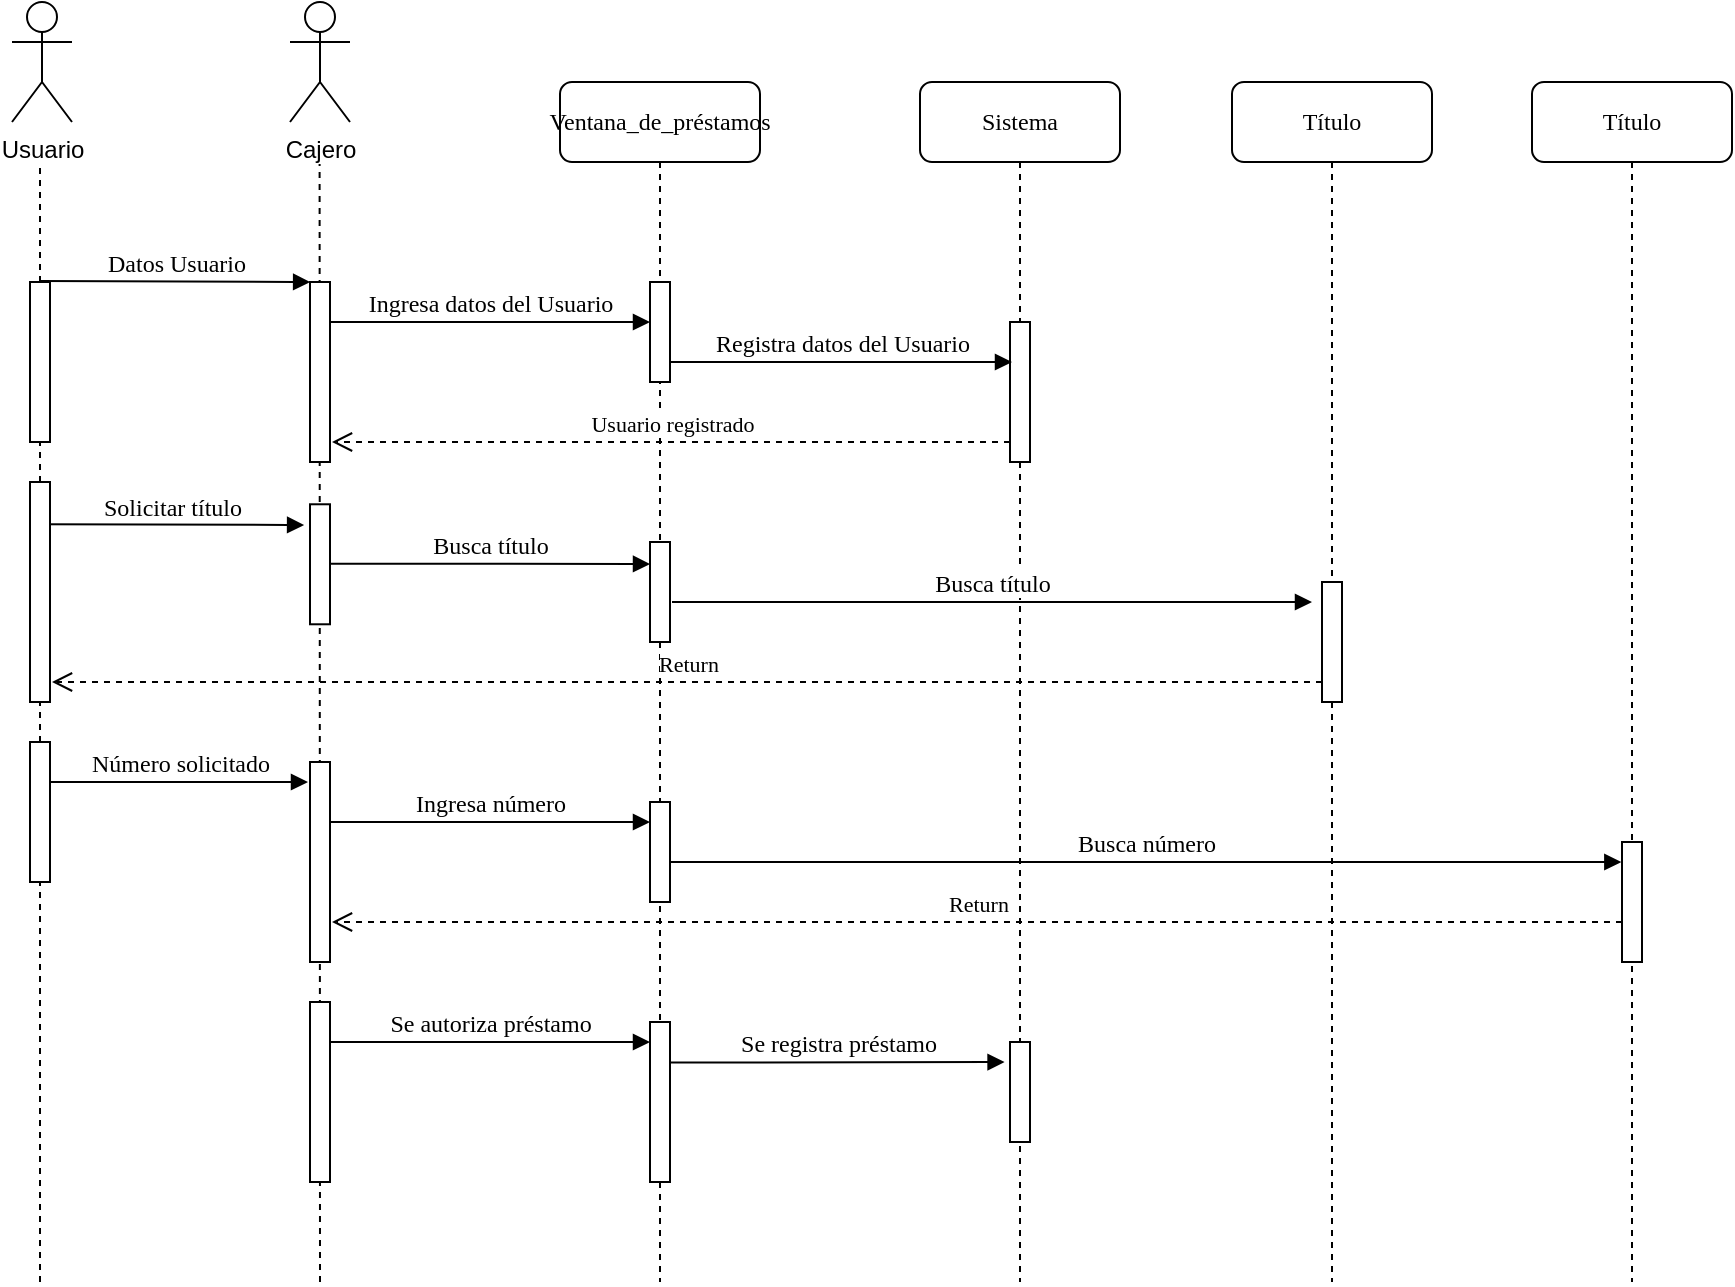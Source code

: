 <mxfile version="26.1.0">
  <diagram name="Page-1" id="13e1069c-82ec-6db2-03f1-153e76fe0fe0">
    <mxGraphModel dx="989" dy="502" grid="1" gridSize="10" guides="1" tooltips="1" connect="1" arrows="1" fold="1" page="1" pageScale="1" pageWidth="1100" pageHeight="850" background="none" math="0" shadow="0">
      <root>
        <mxCell id="0" />
        <mxCell id="1" parent="0" />
        <mxCell id="aNxzwedwmyuNyyBQY9wG-8" value="" style="endArrow=none;dashed=1;html=1;rounded=0;" parent="1" source="aNxzwedwmyuNyyBQY9wG-7" edge="1">
          <mxGeometry width="50" height="50" relative="1" as="geometry">
            <mxPoint x="54" y="480.406" as="sourcePoint" />
            <mxPoint x="54" y="119.59" as="targetPoint" />
          </mxGeometry>
        </mxCell>
        <mxCell id="aNxzwedwmyuNyyBQY9wG-2" value="" style="endArrow=none;dashed=1;html=1;rounded=0;" parent="1" edge="1">
          <mxGeometry width="50" height="50" relative="1" as="geometry">
            <mxPoint x="194" y="680" as="sourcePoint" />
            <mxPoint x="193.8" y="120" as="targetPoint" />
          </mxGeometry>
        </mxCell>
        <mxCell id="7baba1c4bc27f4b0-2" value="Ventana_de_préstamos" style="shape=umlLifeline;perimeter=lifelinePerimeter;whiteSpace=wrap;html=1;container=1;collapsible=0;recursiveResize=0;outlineConnect=0;rounded=1;shadow=0;comic=0;labelBackgroundColor=none;strokeWidth=1;fontFamily=Verdana;fontSize=12;align=center;" parent="1" vertex="1">
          <mxGeometry x="314" y="80" width="100" height="600" as="geometry" />
        </mxCell>
        <mxCell id="7baba1c4bc27f4b0-10" value="" style="html=1;points=[];perimeter=orthogonalPerimeter;rounded=0;shadow=0;comic=0;labelBackgroundColor=none;strokeWidth=1;fontFamily=Verdana;fontSize=12;align=center;" parent="7baba1c4bc27f4b0-2" vertex="1">
          <mxGeometry x="45" y="100" width="10" height="50" as="geometry" />
        </mxCell>
        <mxCell id="aNxzwedwmyuNyyBQY9wG-16" value="" style="html=1;points=[];perimeter=orthogonalPerimeter;rounded=0;shadow=0;comic=0;labelBackgroundColor=none;strokeWidth=1;fontFamily=Verdana;fontSize=12;align=center;" parent="7baba1c4bc27f4b0-2" vertex="1">
          <mxGeometry x="45" y="230" width="10" height="50" as="geometry" />
        </mxCell>
        <mxCell id="jOt09YjKfSBU77PWWCHC-18" value="" style="html=1;points=[];perimeter=orthogonalPerimeter;rounded=0;shadow=0;comic=0;labelBackgroundColor=none;strokeWidth=1;fontFamily=Verdana;fontSize=12;align=center;" vertex="1" parent="7baba1c4bc27f4b0-2">
          <mxGeometry x="45" y="360" width="10" height="50" as="geometry" />
        </mxCell>
        <mxCell id="jOt09YjKfSBU77PWWCHC-20" value="Busca número" style="html=1;verticalAlign=bottom;endArrow=block;labelBackgroundColor=none;fontFamily=Verdana;fontSize=12;edgeStyle=elbowEdgeStyle;elbow=vertical;entryX=-0.033;entryY=0.161;entryDx=0;entryDy=0;entryPerimeter=0;" edge="1" parent="7baba1c4bc27f4b0-2" target="jOt09YjKfSBU77PWWCHC-16">
          <mxGeometry relative="1" as="geometry">
            <mxPoint x="55" y="390" as="sourcePoint" />
            <mxPoint x="516" y="390" as="targetPoint" />
            <Array as="points" />
          </mxGeometry>
        </mxCell>
        <mxCell id="jOt09YjKfSBU77PWWCHC-26" value="" style="html=1;points=[];perimeter=orthogonalPerimeter;rounded=0;shadow=0;comic=0;labelBackgroundColor=none;strokeWidth=1;fontFamily=Verdana;fontSize=12;align=center;" vertex="1" parent="7baba1c4bc27f4b0-2">
          <mxGeometry x="45" y="470" width="10" height="80" as="geometry" />
        </mxCell>
        <mxCell id="jOt09YjKfSBU77PWWCHC-28" value="Se registra préstamo" style="html=1;verticalAlign=bottom;endArrow=block;labelBackgroundColor=none;fontFamily=Verdana;fontSize=12;edgeStyle=elbowEdgeStyle;elbow=vertical;entryX=-0.172;entryY=0.204;entryDx=0;entryDy=0;entryPerimeter=0;" edge="1" parent="7baba1c4bc27f4b0-2">
          <mxGeometry relative="1" as="geometry">
            <mxPoint x="55" y="490.28" as="sourcePoint" />
            <mxPoint x="222.28" y="490.2" as="targetPoint" />
            <Array as="points" />
          </mxGeometry>
        </mxCell>
        <mxCell id="7baba1c4bc27f4b0-3" value="Sistema" style="shape=umlLifeline;perimeter=lifelinePerimeter;whiteSpace=wrap;html=1;container=1;collapsible=0;recursiveResize=0;outlineConnect=0;rounded=1;shadow=0;comic=0;labelBackgroundColor=none;strokeWidth=1;fontFamily=Verdana;fontSize=12;align=center;" parent="1" vertex="1">
          <mxGeometry x="494" y="80" width="100" height="600" as="geometry" />
        </mxCell>
        <mxCell id="7baba1c4bc27f4b0-13" value="" style="html=1;points=[];perimeter=orthogonalPerimeter;rounded=0;shadow=0;comic=0;labelBackgroundColor=none;strokeWidth=1;fontFamily=Verdana;fontSize=12;align=center;" parent="7baba1c4bc27f4b0-3" vertex="1">
          <mxGeometry x="45" y="120" width="10" height="70" as="geometry" />
        </mxCell>
        <mxCell id="jOt09YjKfSBU77PWWCHC-8" value="&lt;span style=&quot;background-color: light-dark(#ffffff, var(--ge-dark-color, #121212));&quot;&gt;Busca título&lt;/span&gt;" style="html=1;verticalAlign=bottom;endArrow=block;labelBackgroundColor=none;fontFamily=Verdana;fontSize=12;edgeStyle=elbowEdgeStyle;elbow=vertical;" edge="1" parent="7baba1c4bc27f4b0-3">
          <mxGeometry relative="1" as="geometry">
            <mxPoint x="-124" y="260.0" as="sourcePoint" />
            <mxPoint x="196" y="260" as="targetPoint" />
          </mxGeometry>
        </mxCell>
        <mxCell id="jOt09YjKfSBU77PWWCHC-21" value="&lt;span style=&quot;background-color: light-dark(#ffffff, var(--ge-dark-color, #121212));&quot;&gt;&lt;font style=&quot;font-size: 11px;&quot;&gt;Return&lt;/font&gt;&lt;/span&gt;" style="html=1;verticalAlign=bottom;endArrow=open;dashed=1;endSize=8;labelBackgroundColor=none;fontFamily=Verdana;fontSize=12;edgeStyle=elbowEdgeStyle;elbow=vertical;" edge="1" parent="7baba1c4bc27f4b0-3">
          <mxGeometry x="-0.002" relative="1" as="geometry">
            <mxPoint x="-294" y="420" as="targetPoint" />
            <Array as="points">
              <mxPoint x="-264" y="420" />
            </Array>
            <mxPoint x="351" y="420" as="sourcePoint" />
            <mxPoint as="offset" />
          </mxGeometry>
        </mxCell>
        <mxCell id="jOt09YjKfSBU77PWWCHC-27" value="" style="html=1;points=[];perimeter=orthogonalPerimeter;rounded=0;shadow=0;comic=0;labelBackgroundColor=none;strokeWidth=1;fontFamily=Verdana;fontSize=12;align=center;" vertex="1" parent="7baba1c4bc27f4b0-3">
          <mxGeometry x="45" y="480" width="10" height="50" as="geometry" />
        </mxCell>
        <mxCell id="7baba1c4bc27f4b0-11" value="Ingresa datos del Usuario" style="html=1;verticalAlign=bottom;endArrow=block;entryX=0;entryY=0;labelBackgroundColor=none;fontFamily=Verdana;fontSize=12;edgeStyle=elbowEdgeStyle;elbow=vertical;" parent="1" edge="1">
          <mxGeometry relative="1" as="geometry">
            <mxPoint x="199" y="200" as="sourcePoint" />
            <mxPoint x="359" y="200" as="targetPoint" />
          </mxGeometry>
        </mxCell>
        <mxCell id="7baba1c4bc27f4b0-14" value="Registra datos del Usuario" style="html=1;verticalAlign=bottom;endArrow=block;labelBackgroundColor=none;fontFamily=Verdana;fontSize=12;edgeStyle=elbowEdgeStyle;elbow=vertical;" parent="1" source="7baba1c4bc27f4b0-10" edge="1">
          <mxGeometry relative="1" as="geometry">
            <mxPoint x="444" y="200" as="sourcePoint" />
            <mxPoint x="540" y="220" as="targetPoint" />
            <Array as="points">
              <mxPoint x="520" y="220" />
            </Array>
          </mxGeometry>
        </mxCell>
        <mxCell id="7baba1c4bc27f4b0-9" value="" style="html=1;points=[];perimeter=orthogonalPerimeter;rounded=0;shadow=0;comic=0;labelBackgroundColor=none;strokeWidth=1;fontFamily=Verdana;fontSize=12;align=center;" parent="1" vertex="1">
          <mxGeometry x="189" y="180" width="10" height="90" as="geometry" />
        </mxCell>
        <mxCell id="aNxzwedwmyuNyyBQY9wG-3" value="&lt;span style=&quot;background-color: light-dark(#ffffff, var(--ge-dark-color, #121212));&quot;&gt;Cajero&lt;/span&gt;" style="shape=umlActor;verticalLabelPosition=bottom;verticalAlign=top;html=1;outlineConnect=0;" parent="1" vertex="1">
          <mxGeometry x="179" y="40" width="30" height="60" as="geometry" />
        </mxCell>
        <mxCell id="aNxzwedwmyuNyyBQY9wG-6" value="&lt;span style=&quot;background-color: light-dark(#ffffff, var(--ge-dark-color, #121212));&quot;&gt;&lt;font style=&quot;font-size: 11px;&quot;&gt;Usuario registrado&lt;/font&gt;&lt;/span&gt;" style="html=1;verticalAlign=bottom;endArrow=open;dashed=1;endSize=8;labelBackgroundColor=none;fontFamily=Verdana;fontSize=12;edgeStyle=elbowEdgeStyle;elbow=vertical;" parent="1" source="7baba1c4bc27f4b0-13" edge="1">
          <mxGeometry x="-0.002" relative="1" as="geometry">
            <mxPoint x="200" y="260" as="targetPoint" />
            <Array as="points">
              <mxPoint x="470" y="260" />
            </Array>
            <mxPoint x="524" y="240" as="sourcePoint" />
            <mxPoint as="offset" />
          </mxGeometry>
        </mxCell>
        <mxCell id="aNxzwedwmyuNyyBQY9wG-9" value="&lt;span style=&quot;background-color: light-dark(#ffffff, var(--ge-dark-color, #121212));&quot;&gt;Usuario&lt;/span&gt;" style="shape=umlActor;verticalLabelPosition=bottom;verticalAlign=top;html=1;outlineConnect=0;" parent="1" vertex="1">
          <mxGeometry x="40" y="40" width="30" height="60" as="geometry" />
        </mxCell>
        <mxCell id="aNxzwedwmyuNyyBQY9wG-11" value="Datos Usuario" style="html=1;verticalAlign=bottom;endArrow=block;labelBackgroundColor=none;fontFamily=Verdana;fontSize=12;edgeStyle=elbowEdgeStyle;elbow=vertical;entryX=0.006;entryY=0.001;entryDx=0;entryDy=0;entryPerimeter=0;" parent="1" target="7baba1c4bc27f4b0-9" edge="1">
          <mxGeometry relative="1" as="geometry">
            <mxPoint x="54" y="179.52" as="sourcePoint" />
            <mxPoint x="184" y="180" as="targetPoint" />
          </mxGeometry>
        </mxCell>
        <mxCell id="aNxzwedwmyuNyyBQY9wG-12" value="" style="html=1;points=[];perimeter=orthogonalPerimeter;rounded=0;shadow=0;comic=0;labelBackgroundColor=none;strokeWidth=1;fontFamily=Verdana;fontSize=12;align=center;" parent="1" vertex="1">
          <mxGeometry x="189" y="291.14" width="10" height="60" as="geometry" />
        </mxCell>
        <mxCell id="aNxzwedwmyuNyyBQY9wG-13" value="Solicitar título" style="html=1;verticalAlign=bottom;endArrow=block;labelBackgroundColor=none;fontFamily=Verdana;fontSize=12;edgeStyle=elbowEdgeStyle;elbow=vertical;entryX=-0.295;entryY=0.174;entryDx=0;entryDy=0;entryPerimeter=0;" parent="1" target="aNxzwedwmyuNyyBQY9wG-12" edge="1">
          <mxGeometry relative="1" as="geometry">
            <mxPoint x="53.94" y="301.14" as="sourcePoint" />
            <mxPoint x="180" y="300" as="targetPoint" />
            <Array as="points" />
          </mxGeometry>
        </mxCell>
        <mxCell id="aNxzwedwmyuNyyBQY9wG-14" value="" style="endArrow=none;dashed=1;html=1;rounded=0;" parent="1" target="aNxzwedwmyuNyyBQY9wG-7" edge="1" source="jOt09YjKfSBU77PWWCHC-1">
          <mxGeometry width="50" height="50" relative="1" as="geometry">
            <mxPoint x="54" y="420" as="sourcePoint" />
            <mxPoint x="54" y="119.59" as="targetPoint" />
          </mxGeometry>
        </mxCell>
        <mxCell id="aNxzwedwmyuNyyBQY9wG-7" value="" style="html=1;points=[];perimeter=orthogonalPerimeter;rounded=0;shadow=0;comic=0;labelBackgroundColor=none;strokeWidth=1;fontFamily=Verdana;fontSize=12;align=center;" parent="1" vertex="1">
          <mxGeometry x="49" y="180" width="10" height="80" as="geometry" />
        </mxCell>
        <mxCell id="aNxzwedwmyuNyyBQY9wG-20" value="Busca título" style="html=1;verticalAlign=bottom;endArrow=block;entryX=0;entryY=0;labelBackgroundColor=none;fontFamily=Verdana;fontSize=12;edgeStyle=elbowEdgeStyle;elbow=vertical;" parent="1" edge="1">
          <mxGeometry relative="1" as="geometry">
            <mxPoint x="199" y="320.85" as="sourcePoint" />
            <mxPoint x="359" y="320.85" as="targetPoint" />
          </mxGeometry>
        </mxCell>
        <mxCell id="jOt09YjKfSBU77PWWCHC-2" value="" style="endArrow=none;dashed=1;html=1;rounded=0;" edge="1" parent="1" source="jOt09YjKfSBU77PWWCHC-10" target="jOt09YjKfSBU77PWWCHC-1">
          <mxGeometry width="50" height="50" relative="1" as="geometry">
            <mxPoint x="54" y="550" as="sourcePoint" />
            <mxPoint x="54" y="210" as="targetPoint" />
          </mxGeometry>
        </mxCell>
        <mxCell id="jOt09YjKfSBU77PWWCHC-1" value="" style="html=1;points=[];perimeter=orthogonalPerimeter;rounded=0;shadow=0;comic=0;labelBackgroundColor=none;strokeWidth=1;fontFamily=Verdana;fontSize=12;align=center;" vertex="1" parent="1">
          <mxGeometry x="49" y="280" width="10" height="110" as="geometry" />
        </mxCell>
        <mxCell id="jOt09YjKfSBU77PWWCHC-3" value="Título" style="shape=umlLifeline;perimeter=lifelinePerimeter;whiteSpace=wrap;html=1;container=1;collapsible=0;recursiveResize=0;outlineConnect=0;rounded=1;shadow=0;comic=0;labelBackgroundColor=none;strokeWidth=1;fontFamily=Verdana;fontSize=12;align=center;" vertex="1" parent="1">
          <mxGeometry x="650" y="80" width="100" height="600" as="geometry" />
        </mxCell>
        <mxCell id="jOt09YjKfSBU77PWWCHC-6" value="" style="html=1;points=[];perimeter=orthogonalPerimeter;rounded=0;shadow=0;comic=0;labelBackgroundColor=none;strokeWidth=1;fontFamily=Verdana;fontSize=12;align=center;" vertex="1" parent="jOt09YjKfSBU77PWWCHC-3">
          <mxGeometry x="45" y="250" width="10" height="60" as="geometry" />
        </mxCell>
        <mxCell id="jOt09YjKfSBU77PWWCHC-9" value="&lt;span style=&quot;background-color: light-dark(#ffffff, var(--ge-dark-color, #121212));&quot;&gt;&lt;font style=&quot;font-size: 11px;&quot;&gt;Return&lt;/font&gt;&lt;/span&gt;" style="html=1;verticalAlign=bottom;endArrow=open;dashed=1;endSize=8;labelBackgroundColor=none;fontFamily=Verdana;fontSize=12;edgeStyle=elbowEdgeStyle;elbow=vertical;" edge="1" parent="jOt09YjKfSBU77PWWCHC-3">
          <mxGeometry x="-0.002" relative="1" as="geometry">
            <mxPoint x="-590" y="300" as="targetPoint" />
            <Array as="points">
              <mxPoint x="-24" y="300" />
            </Array>
            <mxPoint x="45" y="300" as="sourcePoint" />
            <mxPoint as="offset" />
          </mxGeometry>
        </mxCell>
        <mxCell id="jOt09YjKfSBU77PWWCHC-11" value="" style="endArrow=none;dashed=1;html=1;rounded=0;" edge="1" parent="1" target="jOt09YjKfSBU77PWWCHC-10">
          <mxGeometry width="50" height="50" relative="1" as="geometry">
            <mxPoint x="54" y="680" as="sourcePoint" />
            <mxPoint x="54" y="390" as="targetPoint" />
          </mxGeometry>
        </mxCell>
        <mxCell id="jOt09YjKfSBU77PWWCHC-10" value="" style="html=1;points=[];perimeter=orthogonalPerimeter;rounded=0;shadow=0;comic=0;labelBackgroundColor=none;strokeWidth=1;fontFamily=Verdana;fontSize=12;align=center;" vertex="1" parent="1">
          <mxGeometry x="49" y="410" width="10" height="70" as="geometry" />
        </mxCell>
        <mxCell id="jOt09YjKfSBU77PWWCHC-12" value="" style="html=1;points=[];perimeter=orthogonalPerimeter;rounded=0;shadow=0;comic=0;labelBackgroundColor=none;strokeWidth=1;fontFamily=Verdana;fontSize=12;align=center;" vertex="1" parent="1">
          <mxGeometry x="189" y="420" width="10" height="100" as="geometry" />
        </mxCell>
        <mxCell id="jOt09YjKfSBU77PWWCHC-14" value="Número solicitado" style="html=1;verticalAlign=bottom;endArrow=block;labelBackgroundColor=none;fontFamily=Verdana;fontSize=12;edgeStyle=elbowEdgeStyle;elbow=vertical;entryX=0.006;entryY=-0.019;entryDx=0;entryDy=0;entryPerimeter=0;" edge="1" parent="1">
          <mxGeometry relative="1" as="geometry">
            <mxPoint x="59" y="430" as="sourcePoint" />
            <mxPoint x="188.0" y="430" as="targetPoint" />
            <Array as="points" />
          </mxGeometry>
        </mxCell>
        <mxCell id="jOt09YjKfSBU77PWWCHC-15" value="Título" style="shape=umlLifeline;perimeter=lifelinePerimeter;whiteSpace=wrap;html=1;container=1;collapsible=0;recursiveResize=0;outlineConnect=0;rounded=1;shadow=0;comic=0;labelBackgroundColor=none;strokeWidth=1;fontFamily=Verdana;fontSize=12;align=center;" vertex="1" parent="1">
          <mxGeometry x="800" y="80" width="100" height="600" as="geometry" />
        </mxCell>
        <mxCell id="jOt09YjKfSBU77PWWCHC-16" value="" style="html=1;points=[];perimeter=orthogonalPerimeter;rounded=0;shadow=0;comic=0;labelBackgroundColor=none;strokeWidth=1;fontFamily=Verdana;fontSize=12;align=center;" vertex="1" parent="jOt09YjKfSBU77PWWCHC-15">
          <mxGeometry x="45" y="380" width="10" height="60" as="geometry" />
        </mxCell>
        <mxCell id="jOt09YjKfSBU77PWWCHC-19" value="Ingresa número" style="html=1;verticalAlign=bottom;endArrow=block;labelBackgroundColor=none;fontFamily=Verdana;fontSize=12;edgeStyle=elbowEdgeStyle;elbow=vertical;" edge="1" parent="1">
          <mxGeometry relative="1" as="geometry">
            <mxPoint x="199" y="450" as="sourcePoint" />
            <mxPoint x="359" y="450" as="targetPoint" />
            <Array as="points" />
          </mxGeometry>
        </mxCell>
        <mxCell id="jOt09YjKfSBU77PWWCHC-23" value="" style="endArrow=none;dashed=1;html=1;rounded=0;" edge="1" parent="1" target="jOt09YjKfSBU77PWWCHC-22">
          <mxGeometry width="50" height="50" relative="1" as="geometry">
            <mxPoint x="194" y="620" as="sourcePoint" />
            <mxPoint x="193.8" y="120" as="targetPoint" />
          </mxGeometry>
        </mxCell>
        <mxCell id="jOt09YjKfSBU77PWWCHC-22" value="" style="html=1;points=[];perimeter=orthogonalPerimeter;rounded=0;shadow=0;comic=0;labelBackgroundColor=none;strokeWidth=1;fontFamily=Verdana;fontSize=12;align=center;" vertex="1" parent="1">
          <mxGeometry x="189" y="540" width="10" height="90" as="geometry" />
        </mxCell>
        <mxCell id="jOt09YjKfSBU77PWWCHC-25" value="Se autoriza préstamo" style="html=1;verticalAlign=bottom;endArrow=block;labelBackgroundColor=none;fontFamily=Verdana;fontSize=12;edgeStyle=elbowEdgeStyle;elbow=vertical;" edge="1" parent="1">
          <mxGeometry relative="1" as="geometry">
            <mxPoint x="199" y="560" as="sourcePoint" />
            <mxPoint x="359" y="560" as="targetPoint" />
            <Array as="points" />
          </mxGeometry>
        </mxCell>
      </root>
    </mxGraphModel>
  </diagram>
</mxfile>
